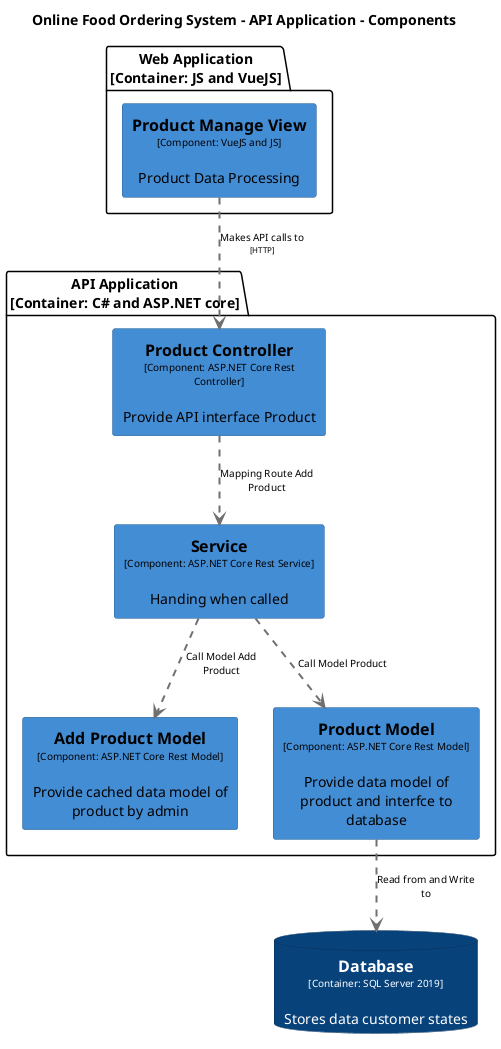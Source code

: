 @startuml(id=AddProductComponent)
title Online Food Ordering System - API Application - Components

skinparam {
  shadowing false
  arrowFontSize 10
  defaultTextAlignment center
  wrapWidth 200
  maxMessageSize 100
}
hide stereotype
top to bottom direction
skinparam rectangle<<33>> {
  BackgroundColor #438dd5
  FontColor #000000
  BorderColor #2e6295
}
skinparam rectangle<<34>> {
  BackgroundColor #438dd5
  FontColor #000000
  BorderColor #2e6295
}
skinparam rectangle<<35>> {
  BackgroundColor #438dd5
  FontColor #000000
  BorderColor #2e6295
}
skinparam rectangle<<36>> {
  BackgroundColor #438dd5
  FontColor #000000
  BorderColor #2e6295
}
skinparam rectangle<<9>> {
  BackgroundColor #438dd5
  FontColor #000000
  BorderColor #2e6295
}
skinparam database<<43>> {
  BackgroundColor #08427b
  FontColor #ffffff
  BorderColor #052e56
}
database "==Database\n<size:10>[Container: SQL Server 2019]</size>\n\nStores data customer states" <<43>> as 43
package "API Application\n[Container: C# and ASP.NET core]" {
  rectangle "==Add Product Model\n<size:10>[Component: ASP.NET Core Rest Model]</size>\n\nProvide cached data model of product by admin" <<35>> as 35
  rectangle "==Product Controller\n<size:10>[Component: ASP.NET Core Rest Controller]</size>\n\nProvide API interface Product" <<33>> as 33
  rectangle "==Product Model\n<size:10>[Component: ASP.NET Core Rest Model]</size>\n\nProvide data model of product and interfce to database" <<34>> as 34
  rectangle "==Service\n<size:10>[Component: ASP.NET Core Rest Service]</size>\n\nHanding when called" <<36>> as 36
}
package "Web Application\n[Container: JS and VueJS]" {
  rectangle "==Product Manage View\n<size:10>[Component: VueJS and JS]</size>\n\nProduct Data Processing" <<9>> as 9
}
33 .[#707070,thickness=2].> 36 : "Mapping Route Add Product"
9 .[#707070,thickness=2].> 33 : "Makes API calls to\n<size:8>[HTTP]</size>"
34 .[#707070,thickness=2].> 43 : "Read from and Write to"
36 .[#707070,thickness=2].> 35 : "Call Model Add Product"
36 .[#707070,thickness=2].> 34 : "Call Model Product"
@enduml